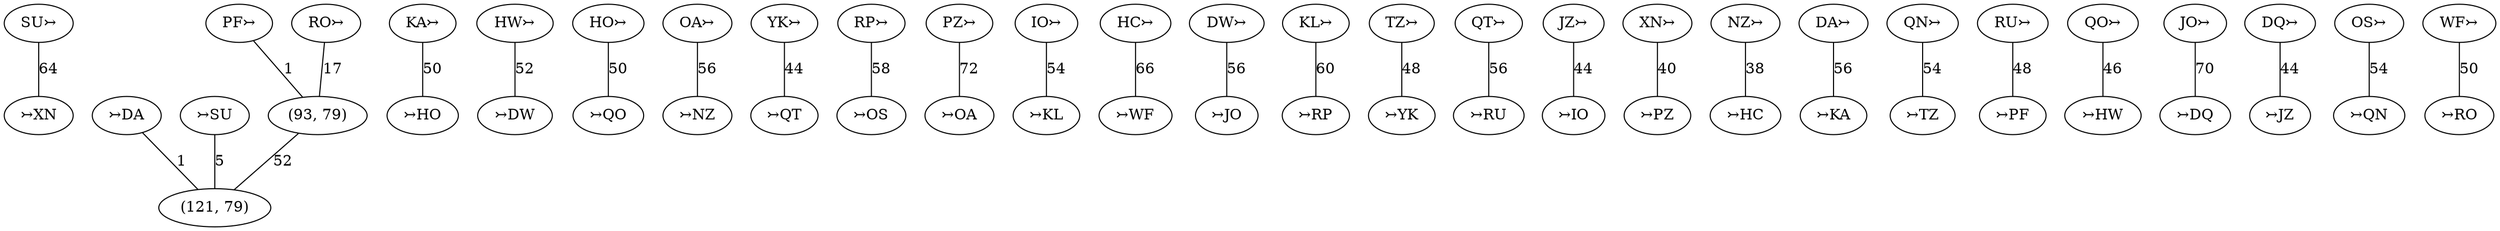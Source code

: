 graph {
    0 [label="↣XN"]
    1 [label="↣DA"]
    2 [label="↣HO"]
    3 [label="↣SU"]
    4 [label="↣DW"]
    5 [label="↣QO"]
    6 [label="↣NZ"]
    7 [label="↣QT"]
    8 [label="↣OS"]
    9 [label="↣OA"]
    10 [label="↣KL"]
    11 [label="OA↣"]
    12 [label="↣WF"]
    13 [label="↣JO"]
    14 [label="HC↣"]
    15 [label="↣RP"]
    16 [label="↣YK"]
    17 [label="YK↣"]
    18 [label="↣RU"]
    19 [label="↣IO"]
    20 [label="↣PZ"]
    21 [label="NZ↣"]
    22 [label="DA↣"]
    23 [label="QT↣"]
    24 [label="QN↣"]
    25 [label="RU↣"]
    26 [label="↣KA"]
    27 [label="↣HW"]
    28 [label="↣DQ"]
    29 [label="XN↣"]
    30 [label="↣HC"]
    31 [label="QO↣"]
    32 [label="IO↣"]
    33 [label="KL↣"]
    34 [label="KA↣"]
    35 [label="(93, 79)"]
    36 [label="HO↣"]
    37 [label="DQ↣"]
    38 [label="↣JZ"]
    39 [label="↣TZ"]
    40 [label="DW↣"]
    41 [label="SU↣"]
    42 [label="JO↣"]
    43 [label="↣QN"]
    44 [label="RP↣"]
    45 [label="↣RO"]
    46 [label="(121, 79)"]
    47 [label="TZ↣"]
    48 [label="↣PF"]
    49 [label="OS↣"]
    50 [label="JZ↣"]
    51 [label="PF↣"]
    52 [label="PZ↣"]
    53 [label="WF↣"]
    54 [label="HW↣"]
    55 [label="RO↣"]
    31 -- 27 [label="46"]
    49 -- 43 [label="54"]
    52 -- 9 [label="72"]
    50 -- 19 [label="44"]
    1 -- 46 [label="1"]
    54 -- 4 [label="52"]
    11 -- 6 [label="56"]
    17 -- 7 [label="44"]
    47 -- 16 [label="48"]
    24 -- 39 [label="54"]
    22 -- 26 [label="56"]
    53 -- 45 [label="50"]
    36 -- 5 [label="50"]
    34 -- 2 [label="50"]
    42 -- 28 [label="70"]
    37 -- 38 [label="44"]
    40 -- 13 [label="56"]
    55 -- 35 [label="17"]
    41 -- 0 [label="64"]
    21 -- 30 [label="38"]
    51 -- 35 [label="1"]
    3 -- 46 [label="5"]
    25 -- 48 [label="48"]
    23 -- 18 [label="56"]
    44 -- 8 [label="58"]
    33 -- 15 [label="60"]
    35 -- 46 [label="52"]
    32 -- 10 [label="54"]
    29 -- 20 [label="40"]
    14 -- 12 [label="66"]
}
